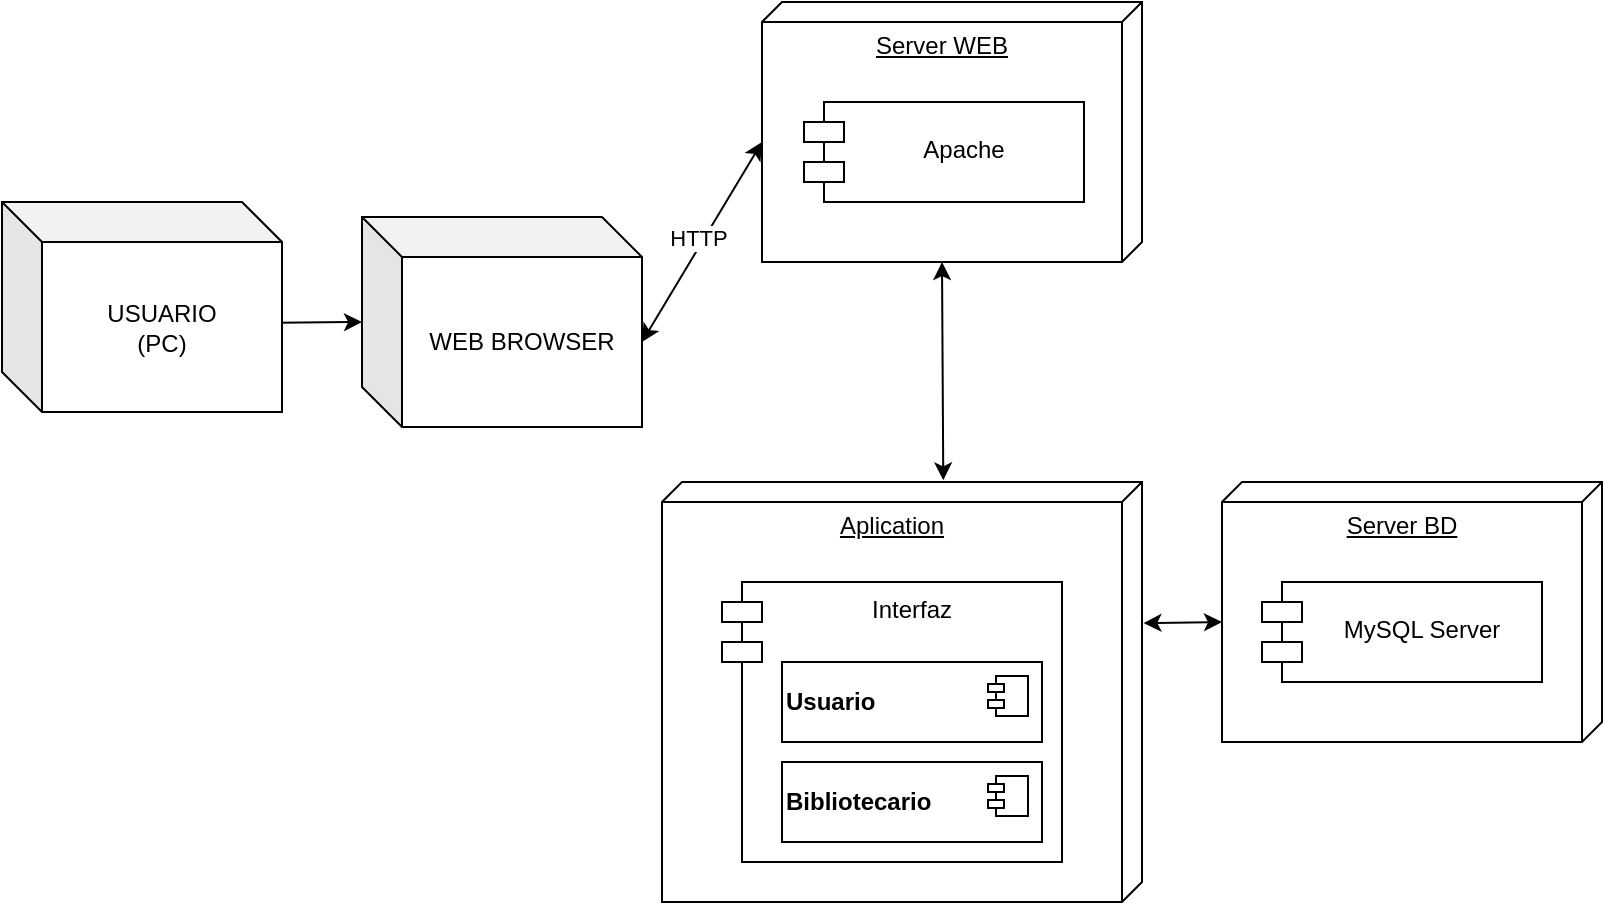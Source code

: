 <mxfile version="26.3.0">
  <diagram name="Página-1" id="a19dS4H-sbLHIG0ZKzpy">
    <mxGraphModel dx="1678" dy="924" grid="0" gridSize="10" guides="1" tooltips="1" connect="1" arrows="1" fold="1" page="1" pageScale="1" pageWidth="827" pageHeight="1169" math="0" shadow="0">
      <root>
        <mxCell id="0" />
        <mxCell id="1" parent="0" />
        <mxCell id="R_3KmAe_3xIUN5h_n_Kc-5" value="&lt;div align=&quot;center&quot;&gt;Server WEB&lt;/div&gt;" style="verticalAlign=top;align=center;spacingTop=8;spacingLeft=2;spacingRight=12;shape=cube;size=10;direction=south;fontStyle=4;html=1;whiteSpace=wrap;" parent="1" vertex="1">
          <mxGeometry x="390" y="80" width="190" height="130" as="geometry" />
        </mxCell>
        <mxCell id="R_3KmAe_3xIUN5h_n_Kc-6" value="&lt;div style=&quot;margin-top: 10px;&quot; align=&quot;center&quot;&gt;Apache&lt;/div&gt;" style="shape=module;align=center;spacingLeft=20;align=center;verticalAlign=top;whiteSpace=wrap;html=1;" parent="1" vertex="1">
          <mxGeometry x="411" y="130" width="140" height="50" as="geometry" />
        </mxCell>
        <mxCell id="R_3KmAe_3xIUN5h_n_Kc-7" value="" style="group" parent="1" vertex="1" connectable="0">
          <mxGeometry x="620" y="320" width="190" height="130" as="geometry" />
        </mxCell>
        <mxCell id="R_3KmAe_3xIUN5h_n_Kc-2" value="&lt;div align=&quot;center&quot;&gt;Server BD&lt;/div&gt;" style="verticalAlign=top;align=center;spacingTop=8;spacingLeft=2;spacingRight=12;shape=cube;size=10;direction=south;fontStyle=4;html=1;whiteSpace=wrap;" parent="R_3KmAe_3xIUN5h_n_Kc-7" vertex="1">
          <mxGeometry width="190" height="130" as="geometry" />
        </mxCell>
        <mxCell id="R_3KmAe_3xIUN5h_n_Kc-4" value="&lt;div style=&quot;margin-top: 10px;&quot; align=&quot;center&quot;&gt;MySQL Server &lt;/div&gt;" style="shape=module;align=center;spacingLeft=20;align=center;verticalAlign=top;whiteSpace=wrap;html=1;" parent="R_3KmAe_3xIUN5h_n_Kc-7" vertex="1">
          <mxGeometry x="20" y="50" width="140" height="50" as="geometry" />
        </mxCell>
        <mxCell id="R_3KmAe_3xIUN5h_n_Kc-10" style="edgeStyle=orthogonalEdgeStyle;rounded=0;orthogonalLoop=1;jettySize=auto;html=1;entryX=0;entryY=0.5;entryDx=0;entryDy=0;entryPerimeter=0;" parent="1" target="R_3KmAe_3xIUN5h_n_Kc-9" edge="1">
          <mxGeometry relative="1" as="geometry">
            <mxPoint x="140" y="240" as="targetPoint" />
            <mxPoint x="80" y="240" as="sourcePoint" />
          </mxGeometry>
        </mxCell>
        <mxCell id="R_3KmAe_3xIUN5h_n_Kc-9" value="WEB BROWSER" style="shape=cube;whiteSpace=wrap;html=1;boundedLbl=1;backgroundOutline=1;darkOpacity=0.05;darkOpacity2=0.1;" parent="1" vertex="1">
          <mxGeometry x="190" y="187.5" width="140" height="105" as="geometry" />
        </mxCell>
        <mxCell id="R_3KmAe_3xIUN5h_n_Kc-13" value="Aplication" style="verticalAlign=top;align=center;spacingTop=8;spacingLeft=2;spacingRight=12;shape=cube;size=10;direction=south;fontStyle=4;html=1;whiteSpace=wrap;" parent="1" vertex="1">
          <mxGeometry x="340" y="320" width="240" height="210" as="geometry" />
        </mxCell>
        <mxCell id="R_3KmAe_3xIUN5h_n_Kc-20" value="" style="endArrow=classic;startArrow=classic;html=1;rounded=0;entryX=0;entryY=0;entryDx=130;entryDy=100;entryPerimeter=0;exitX=-0.004;exitY=0.414;exitDx=0;exitDy=0;exitPerimeter=0;" parent="1" source="R_3KmAe_3xIUN5h_n_Kc-13" target="R_3KmAe_3xIUN5h_n_Kc-5" edge="1">
          <mxGeometry width="50" height="50" relative="1" as="geometry">
            <mxPoint x="450" y="300" as="sourcePoint" />
            <mxPoint x="500" y="250" as="targetPoint" />
          </mxGeometry>
        </mxCell>
        <mxCell id="R_3KmAe_3xIUN5h_n_Kc-21" value="Interfaz" style="shape=module;align=center;spacingLeft=20;align=center;verticalAlign=top;whiteSpace=wrap;html=1;" parent="1" vertex="1">
          <mxGeometry x="370" y="370" width="170" height="140" as="geometry" />
        </mxCell>
        <mxCell id="R_3KmAe_3xIUN5h_n_Kc-26" value="&lt;b&gt;Bibliotecario&lt;/b&gt;" style="html=1;dropTarget=0;whiteSpace=wrap;verticalAlign=middle;align=left;" parent="1" vertex="1">
          <mxGeometry x="400" y="460" width="130" height="40" as="geometry" />
        </mxCell>
        <mxCell id="R_3KmAe_3xIUN5h_n_Kc-27" value="" style="shape=module;jettyWidth=8;jettyHeight=4;" parent="R_3KmAe_3xIUN5h_n_Kc-26" vertex="1">
          <mxGeometry x="1" width="20" height="20" relative="1" as="geometry">
            <mxPoint x="-27" y="7" as="offset" />
          </mxGeometry>
        </mxCell>
        <mxCell id="R_3KmAe_3xIUN5h_n_Kc-28" value="&lt;b&gt;Usuario&lt;/b&gt;" style="html=1;dropTarget=0;whiteSpace=wrap;verticalAlign=middle;align=left;" parent="1" vertex="1">
          <mxGeometry x="400" y="410" width="130" height="40" as="geometry" />
        </mxCell>
        <mxCell id="R_3KmAe_3xIUN5h_n_Kc-29" value="" style="shape=module;jettyWidth=8;jettyHeight=4;" parent="R_3KmAe_3xIUN5h_n_Kc-28" vertex="1">
          <mxGeometry x="1" width="20" height="20" relative="1" as="geometry">
            <mxPoint x="-27" y="7" as="offset" />
          </mxGeometry>
        </mxCell>
        <mxCell id="R_3KmAe_3xIUN5h_n_Kc-30" value="" style="endArrow=classic;startArrow=classic;html=1;rounded=0;entryX=0;entryY=0;entryDx=70;entryDy=190;entryPerimeter=0;exitX=0.336;exitY=-0.003;exitDx=0;exitDy=0;exitPerimeter=0;" parent="1" source="R_3KmAe_3xIUN5h_n_Kc-13" target="R_3KmAe_3xIUN5h_n_Kc-2" edge="1">
          <mxGeometry width="50" height="50" relative="1" as="geometry">
            <mxPoint x="610" y="540" as="sourcePoint" />
            <mxPoint x="660" y="490" as="targetPoint" />
          </mxGeometry>
        </mxCell>
        <mxCell id="pleIUEYPEsikEIKP_-wD-1" value="&lt;div&gt;USUARIO&lt;/div&gt;&lt;div&gt;(PC)&lt;/div&gt;" style="shape=cube;whiteSpace=wrap;html=1;boundedLbl=1;backgroundOutline=1;darkOpacity=0.05;darkOpacity2=0.1;" parent="1" vertex="1">
          <mxGeometry x="10" y="180" width="140" height="105" as="geometry" />
        </mxCell>
        <mxCell id="pleIUEYPEsikEIKP_-wD-2" value="" style="endArrow=classic;startArrow=classic;html=1;rounded=0;entryX=0;entryY=0;entryDx=70;entryDy=190;entryPerimeter=0;exitX=0;exitY=0;exitDx=140;exitDy=62.5;exitPerimeter=0;" parent="1" source="R_3KmAe_3xIUN5h_n_Kc-9" target="R_3KmAe_3xIUN5h_n_Kc-5" edge="1">
          <mxGeometry width="50" height="50" relative="1" as="geometry">
            <mxPoint x="320" y="170" as="sourcePoint" />
            <mxPoint x="370" y="120" as="targetPoint" />
          </mxGeometry>
        </mxCell>
        <mxCell id="pleIUEYPEsikEIKP_-wD-3" value="HTTP" style="edgeLabel;html=1;align=center;verticalAlign=middle;resizable=0;points=[];" parent="pleIUEYPEsikEIKP_-wD-2" vertex="1" connectable="0">
          <mxGeometry x="0.017" y="3" relative="1" as="geometry">
            <mxPoint as="offset" />
          </mxGeometry>
        </mxCell>
      </root>
    </mxGraphModel>
  </diagram>
</mxfile>
